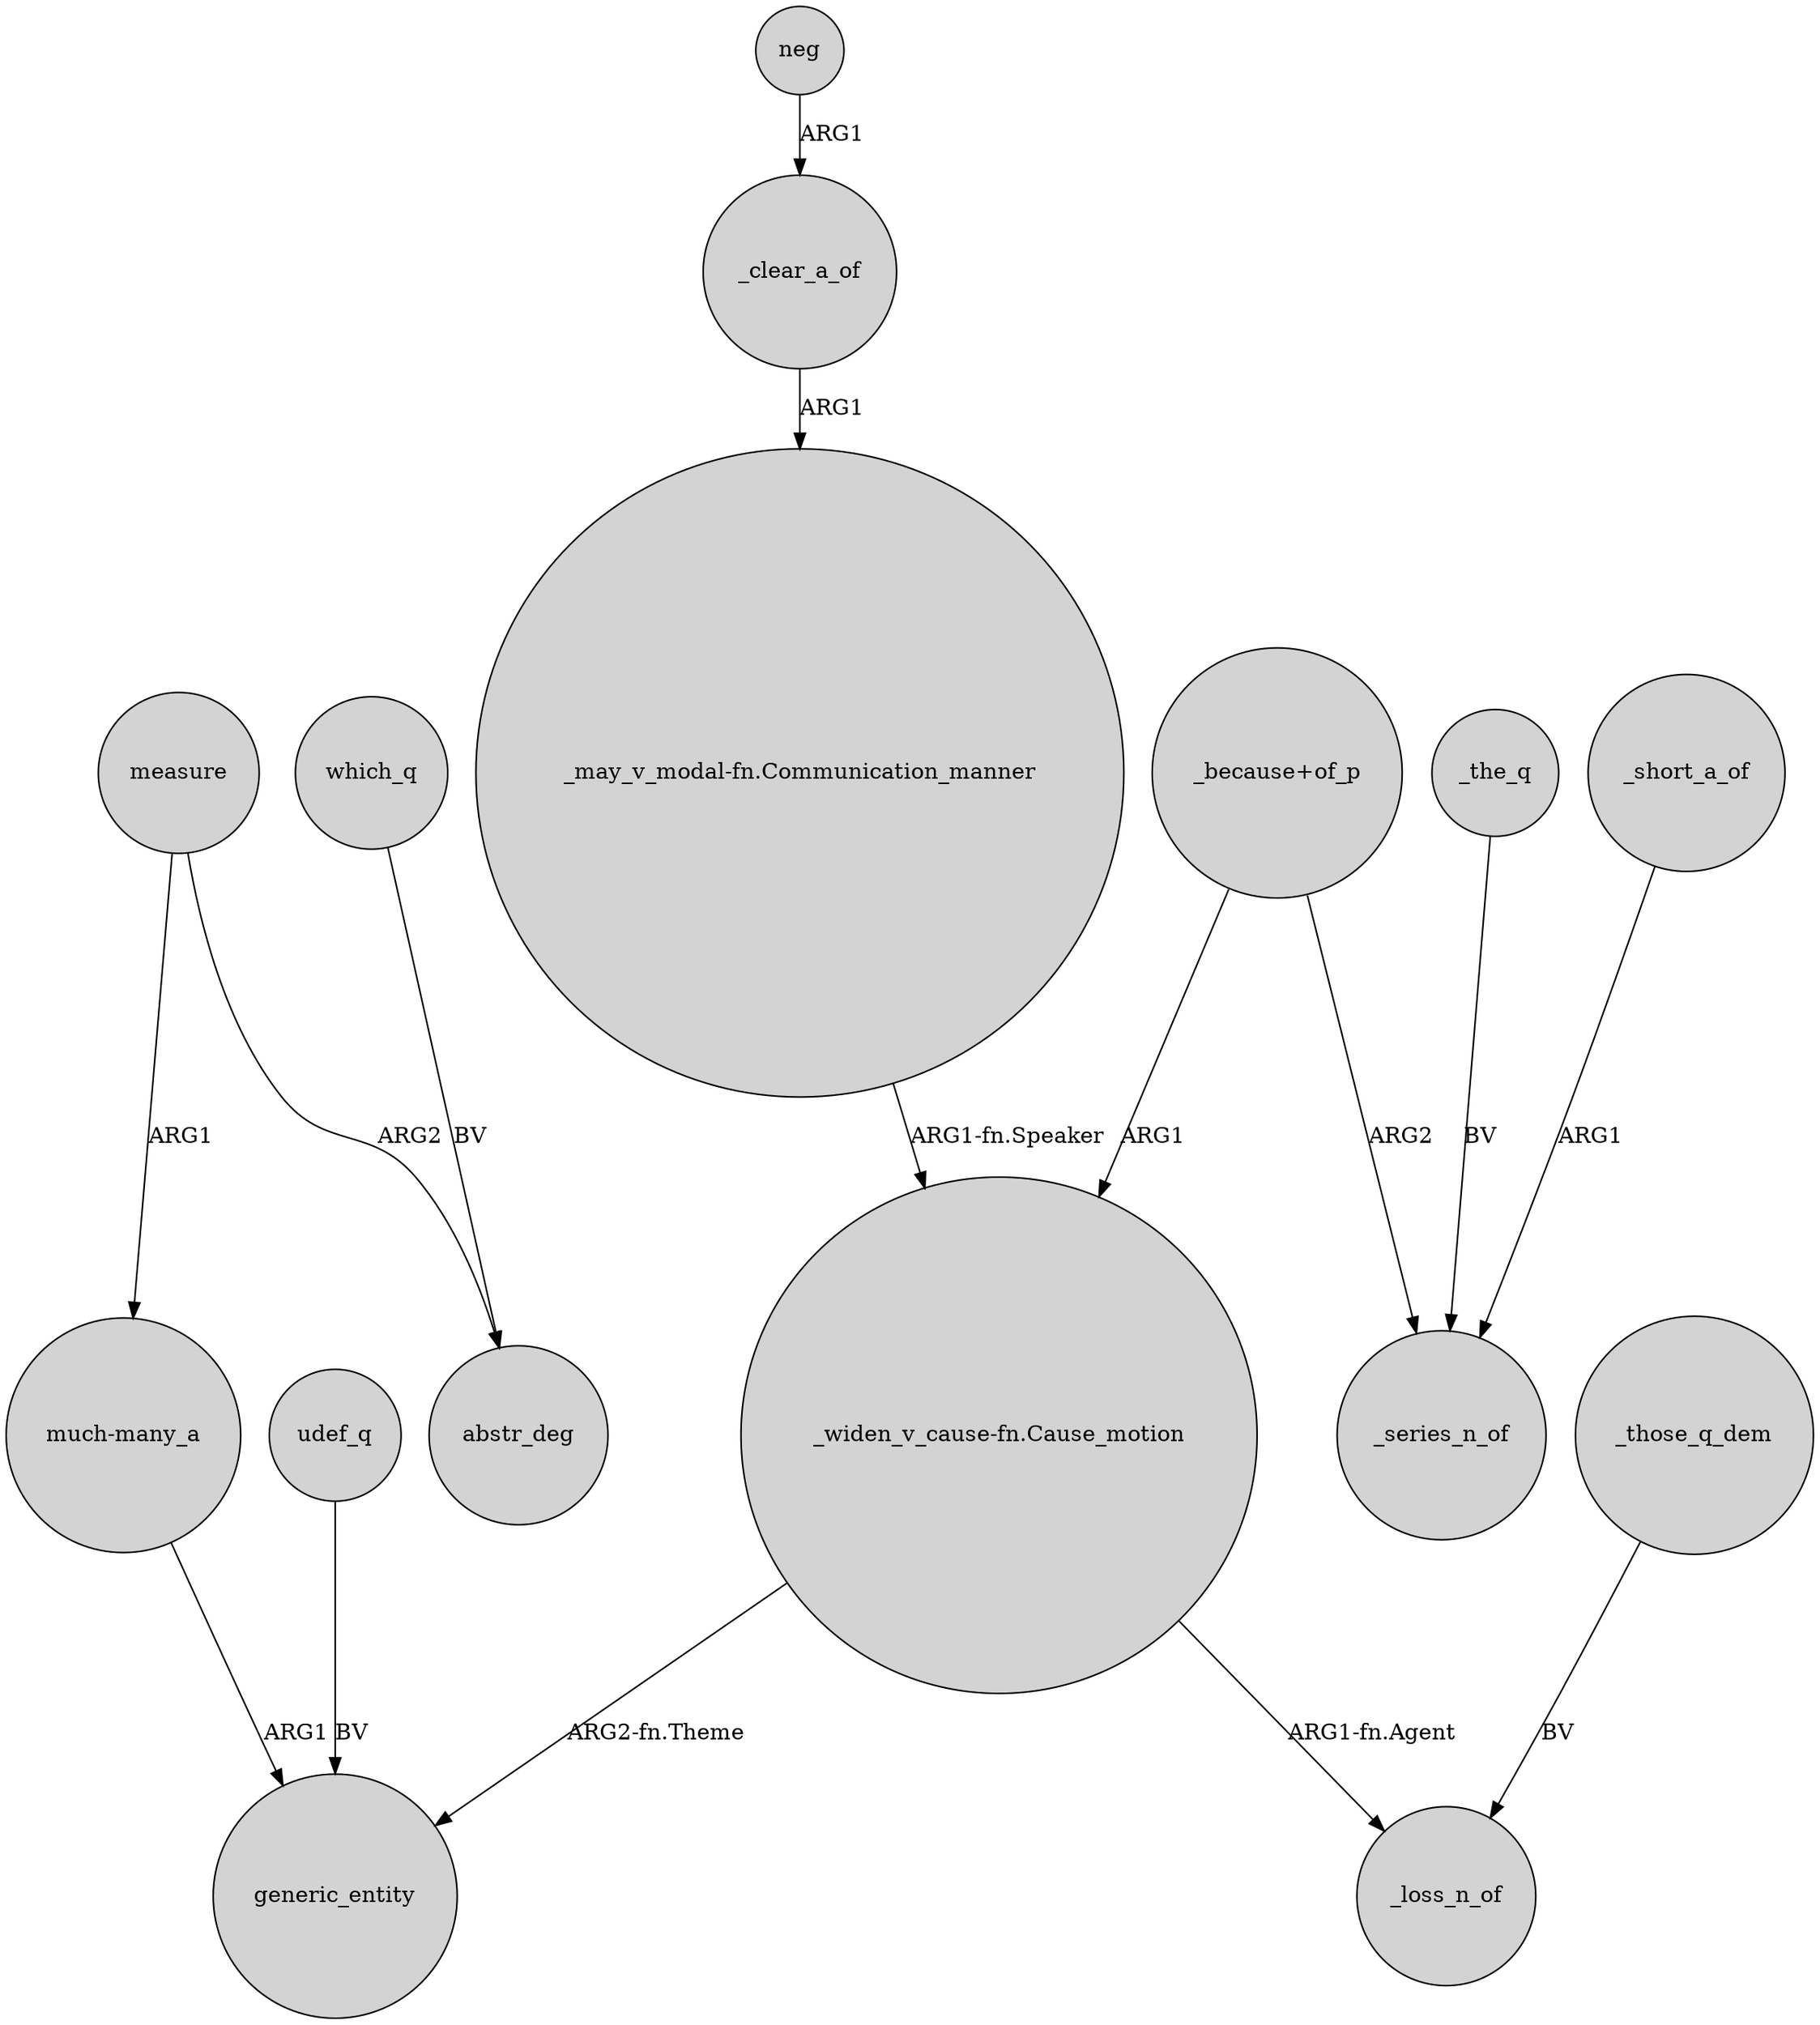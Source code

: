 digraph {
	node [shape=circle style=filled]
	measure -> "much-many_a" [label=ARG1]
	"much-many_a" -> generic_entity [label=ARG1]
	_clear_a_of -> "_may_v_modal-fn.Communication_manner" [label=ARG1]
	"_may_v_modal-fn.Communication_manner" -> "_widen_v_cause-fn.Cause_motion" [label="ARG1-fn.Speaker"]
	udef_q -> generic_entity [label=BV]
	"_because+of_p" -> "_widen_v_cause-fn.Cause_motion" [label=ARG1]
	_short_a_of -> _series_n_of [label=ARG1]
	"_because+of_p" -> _series_n_of [label=ARG2]
	_the_q -> _series_n_of [label=BV]
	"_widen_v_cause-fn.Cause_motion" -> generic_entity [label="ARG2-fn.Theme"]
	which_q -> abstr_deg [label=BV]
	measure -> abstr_deg [label=ARG2]
	_those_q_dem -> _loss_n_of [label=BV]
	neg -> _clear_a_of [label=ARG1]
	"_widen_v_cause-fn.Cause_motion" -> _loss_n_of [label="ARG1-fn.Agent"]
}
